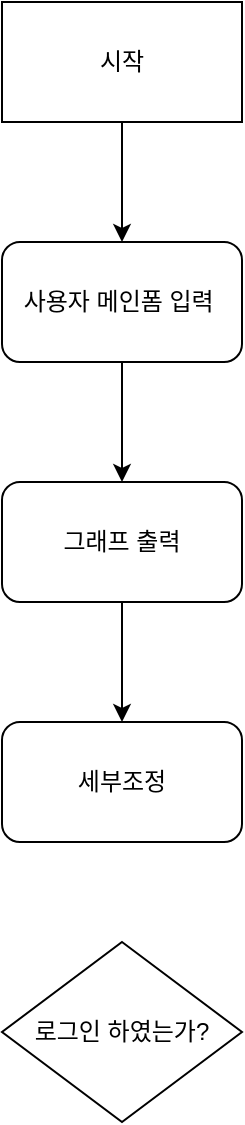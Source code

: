 <mxfile version="24.2.3" type="github">
  <diagram name="페이지-1" id="ss_N8OAhiIwMKr2Yj-Id">
    <mxGraphModel dx="1434" dy="738" grid="1" gridSize="10" guides="1" tooltips="1" connect="1" arrows="1" fold="1" page="1" pageScale="1" pageWidth="827" pageHeight="1169" math="0" shadow="0">
      <root>
        <mxCell id="0" />
        <mxCell id="1" parent="0" />
        <mxCell id="BHWwYKfjyVqADt21BOcX-4" style="edgeStyle=orthogonalEdgeStyle;rounded=0;orthogonalLoop=1;jettySize=auto;html=1;exitX=0.5;exitY=1;exitDx=0;exitDy=0;entryX=0.5;entryY=0;entryDx=0;entryDy=0;" parent="1" source="BHWwYKfjyVqADt21BOcX-1" target="BHWwYKfjyVqADt21BOcX-2" edge="1">
          <mxGeometry relative="1" as="geometry" />
        </mxCell>
        <mxCell id="BHWwYKfjyVqADt21BOcX-1" value="시작" style="rounded=0;whiteSpace=wrap;html=1;" parent="1" vertex="1">
          <mxGeometry x="40" y="50" width="120" height="60" as="geometry" />
        </mxCell>
        <mxCell id="2UdoEpcxZgc_c-lpoztf-1" value="" style="edgeStyle=orthogonalEdgeStyle;rounded=0;orthogonalLoop=1;jettySize=auto;html=1;" edge="1" parent="1" source="BHWwYKfjyVqADt21BOcX-2" target="BHWwYKfjyVqADt21BOcX-5">
          <mxGeometry relative="1" as="geometry" />
        </mxCell>
        <mxCell id="BHWwYKfjyVqADt21BOcX-2" value="사용자 메인폼 입력&amp;nbsp;" style="rounded=1;whiteSpace=wrap;html=1;" parent="1" vertex="1">
          <mxGeometry x="40" y="170" width="120" height="60" as="geometry" />
        </mxCell>
        <mxCell id="2UdoEpcxZgc_c-lpoztf-5" style="edgeStyle=orthogonalEdgeStyle;rounded=0;orthogonalLoop=1;jettySize=auto;html=1;" edge="1" parent="1" source="BHWwYKfjyVqADt21BOcX-5" target="2UdoEpcxZgc_c-lpoztf-4">
          <mxGeometry relative="1" as="geometry" />
        </mxCell>
        <mxCell id="BHWwYKfjyVqADt21BOcX-5" value="그래프 출력" style="rounded=1;whiteSpace=wrap;html=1;" parent="1" vertex="1">
          <mxGeometry x="40" y="290" width="120" height="60" as="geometry" />
        </mxCell>
        <mxCell id="2UdoEpcxZgc_c-lpoztf-4" value="세부조정" style="rounded=1;whiteSpace=wrap;html=1;" vertex="1" parent="1">
          <mxGeometry x="40" y="410" width="120" height="60" as="geometry" />
        </mxCell>
        <mxCell id="2UdoEpcxZgc_c-lpoztf-6" value="로그인 하였는가?" style="rhombus;whiteSpace=wrap;html=1;" vertex="1" parent="1">
          <mxGeometry x="40" y="520" width="120" height="90" as="geometry" />
        </mxCell>
      </root>
    </mxGraphModel>
  </diagram>
</mxfile>
